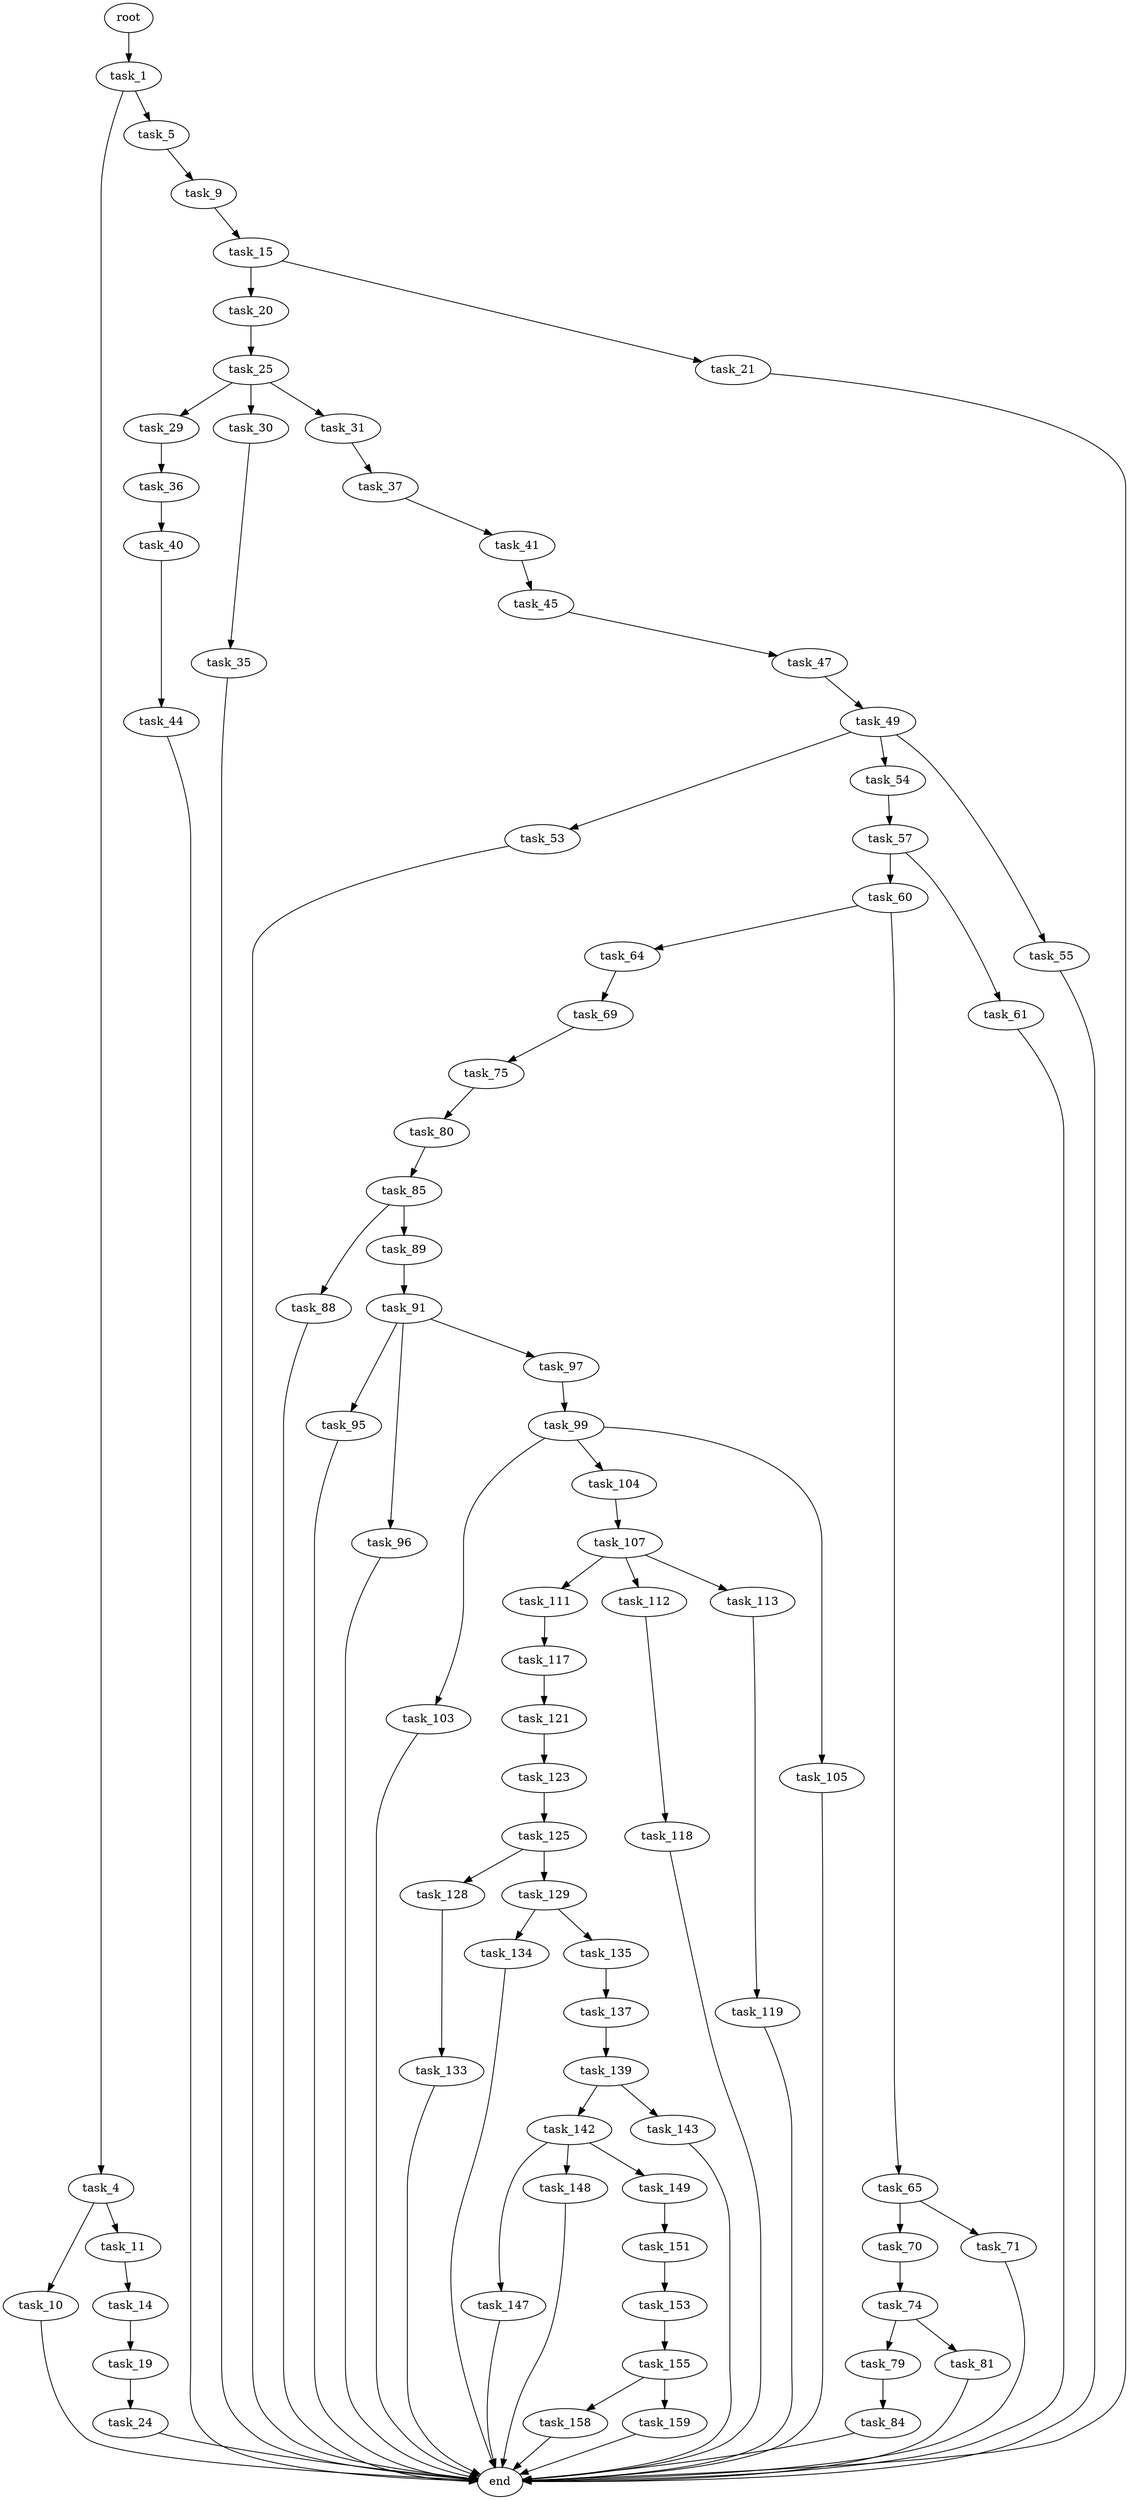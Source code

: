 digraph G {
  root [size="0.000000"];
  task_1 [size="33876543672.000000"];
  task_4 [size="877039047818.000000"];
  task_5 [size="368293445632.000000"];
  task_10 [size="643799106236.000000"];
  task_11 [size="1073741824000.000000"];
  task_9 [size="231928233984.000000"];
  task_15 [size="179288053782.000000"];
  end [size="0.000000"];
  task_14 [size="8589934592.000000"];
  task_19 [size="229246030362.000000"];
  task_20 [size="549755813888.000000"];
  task_21 [size="1082265551264.000000"];
  task_24 [size="368293445632.000000"];
  task_25 [size="48615389469.000000"];
  task_29 [size="368293445632.000000"];
  task_30 [size="4375267817.000000"];
  task_31 [size="8589934592.000000"];
  task_36 [size="18366190406.000000"];
  task_35 [size="368293445632.000000"];
  task_37 [size="63697058747.000000"];
  task_40 [size="34175807138.000000"];
  task_41 [size="368293445632.000000"];
  task_44 [size="231928233984.000000"];
  task_45 [size="28991029248.000000"];
  task_47 [size="1251503602.000000"];
  task_49 [size="335783933044.000000"];
  task_53 [size="22052934346.000000"];
  task_54 [size="5116139455.000000"];
  task_55 [size="1073741824000.000000"];
  task_57 [size="134217728000.000000"];
  task_60 [size="68719476736.000000"];
  task_61 [size="28991029248.000000"];
  task_64 [size="183558314102.000000"];
  task_65 [size="231928233984.000000"];
  task_69 [size="782757789696.000000"];
  task_70 [size="15187538381.000000"];
  task_71 [size="8589934592.000000"];
  task_75 [size="8373855516.000000"];
  task_74 [size="134217728000.000000"];
  task_79 [size="261523158532.000000"];
  task_81 [size="1783771474.000000"];
  task_80 [size="68719476736.000000"];
  task_84 [size="548540606121.000000"];
  task_85 [size="549755813888.000000"];
  task_88 [size="782855729519.000000"];
  task_89 [size="549755813888.000000"];
  task_91 [size="944923790591.000000"];
  task_95 [size="13002209193.000000"];
  task_96 [size="782757789696.000000"];
  task_97 [size="8589934592.000000"];
  task_99 [size="231928233984.000000"];
  task_103 [size="130249550901.000000"];
  task_104 [size="782757789696.000000"];
  task_105 [size="7538501443.000000"];
  task_107 [size="15557921462.000000"];
  task_111 [size="903929562.000000"];
  task_112 [size="28991029248.000000"];
  task_113 [size="34635261946.000000"];
  task_117 [size="1073741824000.000000"];
  task_118 [size="368293445632.000000"];
  task_119 [size="51442280253.000000"];
  task_121 [size="113226743472.000000"];
  task_123 [size="29530782768.000000"];
  task_125 [size="134217728000.000000"];
  task_128 [size="782757789696.000000"];
  task_129 [size="231928233984.000000"];
  task_133 [size="188563053108.000000"];
  task_134 [size="231928233984.000000"];
  task_135 [size="236048453302.000000"];
  task_137 [size="921212500.000000"];
  task_139 [size="40233987832.000000"];
  task_142 [size="467781097160.000000"];
  task_143 [size="549755813888.000000"];
  task_147 [size="33681570890.000000"];
  task_148 [size="175674712772.000000"];
  task_149 [size="8589934592.000000"];
  task_151 [size="782757789696.000000"];
  task_153 [size="1005286213169.000000"];
  task_155 [size="26828464475.000000"];
  task_158 [size="368293445632.000000"];
  task_159 [size="68719476736.000000"];

  root -> task_1 [size="1.000000"];
  task_1 -> task_4 [size="75497472.000000"];
  task_1 -> task_5 [size="75497472.000000"];
  task_4 -> task_10 [size="679477248.000000"];
  task_4 -> task_11 [size="679477248.000000"];
  task_5 -> task_9 [size="411041792.000000"];
  task_10 -> end [size="1.000000"];
  task_11 -> task_14 [size="838860800.000000"];
  task_9 -> task_15 [size="301989888.000000"];
  task_15 -> task_20 [size="411041792.000000"];
  task_15 -> task_21 [size="411041792.000000"];
  task_14 -> task_19 [size="33554432.000000"];
  task_19 -> task_24 [size="838860800.000000"];
  task_20 -> task_25 [size="536870912.000000"];
  task_21 -> end [size="1.000000"];
  task_24 -> end [size="1.000000"];
  task_25 -> task_29 [size="838860800.000000"];
  task_25 -> task_30 [size="838860800.000000"];
  task_25 -> task_31 [size="838860800.000000"];
  task_29 -> task_36 [size="411041792.000000"];
  task_30 -> task_35 [size="209715200.000000"];
  task_31 -> task_37 [size="33554432.000000"];
  task_36 -> task_40 [size="33554432.000000"];
  task_35 -> end [size="1.000000"];
  task_37 -> task_41 [size="75497472.000000"];
  task_40 -> task_44 [size="536870912.000000"];
  task_41 -> task_45 [size="411041792.000000"];
  task_44 -> end [size="1.000000"];
  task_45 -> task_47 [size="75497472.000000"];
  task_47 -> task_49 [size="33554432.000000"];
  task_49 -> task_53 [size="411041792.000000"];
  task_49 -> task_54 [size="411041792.000000"];
  task_49 -> task_55 [size="411041792.000000"];
  task_53 -> end [size="1.000000"];
  task_54 -> task_57 [size="209715200.000000"];
  task_55 -> end [size="1.000000"];
  task_57 -> task_60 [size="209715200.000000"];
  task_57 -> task_61 [size="209715200.000000"];
  task_60 -> task_64 [size="134217728.000000"];
  task_60 -> task_65 [size="134217728.000000"];
  task_61 -> end [size="1.000000"];
  task_64 -> task_69 [size="301989888.000000"];
  task_65 -> task_70 [size="301989888.000000"];
  task_65 -> task_71 [size="301989888.000000"];
  task_69 -> task_75 [size="679477248.000000"];
  task_70 -> task_74 [size="679477248.000000"];
  task_71 -> end [size="1.000000"];
  task_75 -> task_80 [size="134217728.000000"];
  task_74 -> task_79 [size="209715200.000000"];
  task_74 -> task_81 [size="209715200.000000"];
  task_79 -> task_84 [size="209715200.000000"];
  task_81 -> end [size="1.000000"];
  task_80 -> task_85 [size="134217728.000000"];
  task_84 -> end [size="1.000000"];
  task_85 -> task_88 [size="536870912.000000"];
  task_85 -> task_89 [size="536870912.000000"];
  task_88 -> end [size="1.000000"];
  task_89 -> task_91 [size="536870912.000000"];
  task_91 -> task_95 [size="838860800.000000"];
  task_91 -> task_96 [size="838860800.000000"];
  task_91 -> task_97 [size="838860800.000000"];
  task_95 -> end [size="1.000000"];
  task_96 -> end [size="1.000000"];
  task_97 -> task_99 [size="33554432.000000"];
  task_99 -> task_103 [size="301989888.000000"];
  task_99 -> task_104 [size="301989888.000000"];
  task_99 -> task_105 [size="301989888.000000"];
  task_103 -> end [size="1.000000"];
  task_104 -> task_107 [size="679477248.000000"];
  task_105 -> end [size="1.000000"];
  task_107 -> task_111 [size="33554432.000000"];
  task_107 -> task_112 [size="33554432.000000"];
  task_107 -> task_113 [size="33554432.000000"];
  task_111 -> task_117 [size="33554432.000000"];
  task_112 -> task_118 [size="75497472.000000"];
  task_113 -> task_119 [size="679477248.000000"];
  task_117 -> task_121 [size="838860800.000000"];
  task_118 -> end [size="1.000000"];
  task_119 -> end [size="1.000000"];
  task_121 -> task_123 [size="134217728.000000"];
  task_123 -> task_125 [size="679477248.000000"];
  task_125 -> task_128 [size="209715200.000000"];
  task_125 -> task_129 [size="209715200.000000"];
  task_128 -> task_133 [size="679477248.000000"];
  task_129 -> task_134 [size="301989888.000000"];
  task_129 -> task_135 [size="301989888.000000"];
  task_133 -> end [size="1.000000"];
  task_134 -> end [size="1.000000"];
  task_135 -> task_137 [size="838860800.000000"];
  task_137 -> task_139 [size="33554432.000000"];
  task_139 -> task_142 [size="679477248.000000"];
  task_139 -> task_143 [size="679477248.000000"];
  task_142 -> task_147 [size="536870912.000000"];
  task_142 -> task_148 [size="536870912.000000"];
  task_142 -> task_149 [size="536870912.000000"];
  task_143 -> end [size="1.000000"];
  task_147 -> end [size="1.000000"];
  task_148 -> end [size="1.000000"];
  task_149 -> task_151 [size="33554432.000000"];
  task_151 -> task_153 [size="679477248.000000"];
  task_153 -> task_155 [size="679477248.000000"];
  task_155 -> task_158 [size="838860800.000000"];
  task_155 -> task_159 [size="838860800.000000"];
  task_158 -> end [size="1.000000"];
  task_159 -> end [size="1.000000"];
}
